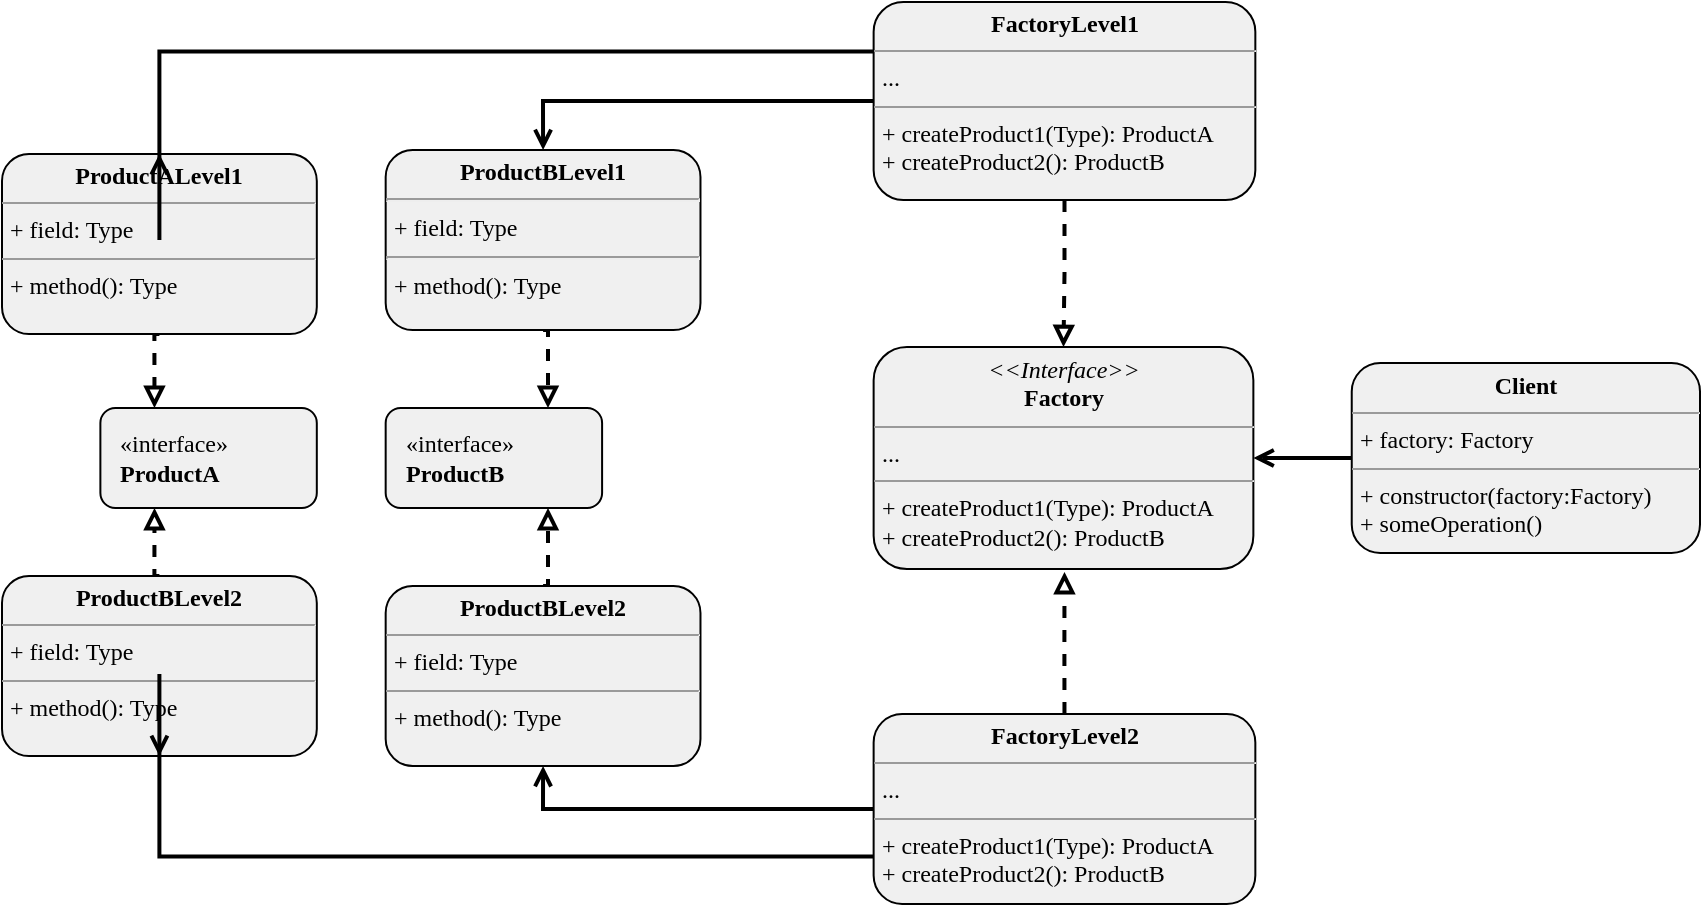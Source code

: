 <mxfile>
    <diagram id="24hIeM_oF72KPXP3orI6" name="abstract factory">
        <mxGraphModel dx="1429" dy="465" grid="0" gridSize="10" guides="1" tooltips="1" connect="1" arrows="1" fold="1" page="1" pageScale="1" pageWidth="850" pageHeight="1100" background="none" math="0" shadow="0">
            <root>
                <mxCell id="0"/>
                <mxCell id="1" parent="0"/>
                <mxCell id="TpOu0LovX2sEQzh63zsg-75" value="" style="group;fontFamily=Ubuntu;" parent="1" vertex="1" connectable="0">
                    <mxGeometry x="-1" width="849" height="451" as="geometry"/>
                </mxCell>
                <mxCell id="TpOu0LovX2sEQzh63zsg-39" value="«interface»&lt;br&gt;&lt;b&gt;ProductA&lt;/b&gt;" style="html=1;fontFamily=Ubuntu;align=left;fillColor=#F0F0F0;fontColor=#000000;spacing=10;rotation=0;rounded=1;shadow=0;sketch=0;glass=0;strokeWidth=1;strokeColor=#000000;" parent="TpOu0LovX2sEQzh63zsg-75" vertex="1">
                    <mxGeometry x="49.189" y="203" width="108.216" height="50" as="geometry"/>
                </mxCell>
                <mxCell id="TpOu0LovX2sEQzh63zsg-40" value="«interface»&lt;br&gt;&lt;b&gt;ProductB&lt;/b&gt;" style="html=1;fontFamily=Ubuntu;align=left;fillColor=#F0F0F0;fontColor=#000000;spacing=10;rotation=0;rounded=1;shadow=0;sketch=0;glass=0;strokeWidth=1;strokeColor=#000000;" parent="TpOu0LovX2sEQzh63zsg-75" vertex="1">
                    <mxGeometry x="191.837" y="203" width="108.216" height="50" as="geometry"/>
                </mxCell>
                <mxCell id="TpOu0LovX2sEQzh63zsg-41" value="&lt;p style=&quot;margin: 0px ; margin-top: 4px ; text-align: center&quot;&gt;&lt;i&gt;&amp;lt;&amp;lt;Interface&amp;gt;&amp;gt;&lt;/i&gt;&lt;br&gt;&lt;b&gt;Factory&lt;/b&gt;&lt;/p&gt;&lt;hr size=&quot;1&quot;&gt;&lt;p style=&quot;margin: 0px ; margin-left: 4px&quot;&gt;...&lt;/p&gt;&lt;hr size=&quot;1&quot;&gt;&lt;p style=&quot;margin: 0px ; margin-left: 4px&quot;&gt;+ createProduct1(Type): ProductA&lt;br&gt;+ createProduct2(): ProductB&lt;/p&gt;" style="verticalAlign=top;align=left;overflow=fill;fontSize=12;fontFamily=Ubuntu;html=1;rounded=1;shadow=0;glass=0;sketch=0;fontColor=#000000;strokeColor=#000000;strokeWidth=1;fillColor=#F0F0F0;spacing=5;spacingTop=5;" parent="TpOu0LovX2sEQzh63zsg-75" vertex="1">
                    <mxGeometry x="435.813" y="172.5" width="189.869" height="111" as="geometry"/>
                </mxCell>
                <mxCell id="TpOu0LovX2sEQzh63zsg-53" style="edgeStyle=orthogonalEdgeStyle;rounded=0;orthogonalLoop=1;jettySize=auto;html=1;exitX=0.5;exitY=1;exitDx=0;exitDy=0;entryX=0.25;entryY=0;entryDx=0;entryDy=0;fontFamily=Ubuntu;fontSize=12;fontColor=#000000;align=left;strokeWidth=2;strokeColor=#000000;endArrow=block;endFill=0;dashed=1;" parent="TpOu0LovX2sEQzh63zsg-75" source="TpOu0LovX2sEQzh63zsg-46" target="TpOu0LovX2sEQzh63zsg-39" edge="1">
                    <mxGeometry relative="1" as="geometry"/>
                </mxCell>
                <mxCell id="TpOu0LovX2sEQzh63zsg-46" value="&lt;p style=&quot;margin: 0px ; margin-top: 4px ; text-align: center&quot;&gt;&lt;b&gt;ProductALevel1&lt;/b&gt;&lt;/p&gt;&lt;hr size=&quot;1&quot;&gt;&lt;p style=&quot;margin: 0px ; margin-left: 4px&quot;&gt;+ field: Type&lt;/p&gt;&lt;hr size=&quot;1&quot;&gt;&lt;p style=&quot;margin: 0px ; margin-left: 4px&quot;&gt;+ method(): Type&lt;/p&gt;" style="verticalAlign=top;align=left;overflow=fill;fontSize=12;fontFamily=Ubuntu;html=1;rounded=1;shadow=0;glass=0;sketch=0;fontColor=#000000;strokeColor=#000000;strokeWidth=1;fillColor=#F0F0F0;spacing=10;spacingTop=10;" parent="TpOu0LovX2sEQzh63zsg-75" vertex="1">
                    <mxGeometry y="76" width="157.404" height="90" as="geometry"/>
                </mxCell>
                <mxCell id="TpOu0LovX2sEQzh63zsg-58" style="edgeStyle=orthogonalEdgeStyle;rounded=0;orthogonalLoop=1;jettySize=auto;html=1;exitX=0.5;exitY=1;exitDx=0;exitDy=0;entryX=0.75;entryY=0;entryDx=0;entryDy=0;fontFamily=Ubuntu;fontSize=12;fontColor=#000000;align=left;strokeWidth=2;strokeColor=#000000;endArrow=block;endFill=0;dashed=1;" parent="TpOu0LovX2sEQzh63zsg-75" source="TpOu0LovX2sEQzh63zsg-47" target="TpOu0LovX2sEQzh63zsg-40" edge="1">
                    <mxGeometry relative="1" as="geometry"/>
                </mxCell>
                <mxCell id="TpOu0LovX2sEQzh63zsg-47" value="&lt;p style=&quot;margin: 4px 0px 0px; text-align: center; font-size: 12px;&quot;&gt;&lt;b style=&quot;font-size: 12px;&quot;&gt;ProductBLevel1&lt;/b&gt;&lt;/p&gt;&lt;hr style=&quot;font-size: 12px;&quot;&gt;&lt;p style=&quot;margin: 0px 0px 0px 4px; font-size: 12px;&quot;&gt;+ field: Type&lt;/p&gt;&lt;hr style=&quot;font-size: 12px;&quot;&gt;&lt;p style=&quot;margin: 0px 0px 0px 4px; font-size: 12px;&quot;&gt;+ method(): Type&lt;/p&gt;" style="verticalAlign=top;align=left;overflow=fill;fontSize=12;fontFamily=Ubuntu;html=1;rounded=1;shadow=0;glass=0;sketch=0;fontColor=#000000;strokeColor=#000000;strokeWidth=1;fillColor=#F0F0F0;spacingTop=10;spacing=10;" parent="TpOu0LovX2sEQzh63zsg-75" vertex="1">
                    <mxGeometry x="191.837" y="74" width="157.404" height="90" as="geometry"/>
                </mxCell>
                <mxCell id="TpOu0LovX2sEQzh63zsg-60" style="edgeStyle=orthogonalEdgeStyle;rounded=0;orthogonalLoop=1;jettySize=auto;html=1;exitX=0.5;exitY=0;exitDx=0;exitDy=0;entryX=0.25;entryY=1;entryDx=0;entryDy=0;fontFamily=Ubuntu;fontSize=12;fontColor=#000000;endArrow=block;endFill=0;strokeColor=#000000;strokeWidth=2;align=left;dashed=1;" parent="TpOu0LovX2sEQzh63zsg-75" source="TpOu0LovX2sEQzh63zsg-49" target="TpOu0LovX2sEQzh63zsg-39" edge="1">
                    <mxGeometry relative="1" as="geometry"/>
                </mxCell>
                <mxCell id="TpOu0LovX2sEQzh63zsg-49" value="&lt;p style=&quot;margin: 0px ; margin-top: 4px ; text-align: center&quot;&gt;&lt;b&gt;ProductBLevel2&lt;/b&gt;&lt;/p&gt;&lt;hr size=&quot;1&quot;&gt;&lt;p style=&quot;margin: 0px ; margin-left: 4px&quot;&gt;+ field: Type&lt;/p&gt;&lt;hr size=&quot;1&quot;&gt;&lt;p style=&quot;margin: 0px ; margin-left: 4px&quot;&gt;+ method(): Type&lt;/p&gt;" style="verticalAlign=top;align=left;overflow=fill;fontSize=12;fontFamily=Ubuntu;html=1;rounded=1;shadow=0;glass=0;sketch=0;fontColor=#000000;strokeColor=#000000;strokeWidth=1;fillColor=#F0F0F0;spacing=10;spacingTop=10;" parent="TpOu0LovX2sEQzh63zsg-75" vertex="1">
                    <mxGeometry y="287" width="157.404" height="90" as="geometry"/>
                </mxCell>
                <mxCell id="TpOu0LovX2sEQzh63zsg-59" style="edgeStyle=orthogonalEdgeStyle;rounded=0;orthogonalLoop=1;jettySize=auto;html=1;exitX=0.5;exitY=0;exitDx=0;exitDy=0;entryX=0.75;entryY=1;entryDx=0;entryDy=0;fontFamily=Ubuntu;fontSize=12;fontColor=#000000;endArrow=block;endFill=0;strokeColor=#000000;strokeWidth=2;align=left;dashed=1;" parent="TpOu0LovX2sEQzh63zsg-75" source="TpOu0LovX2sEQzh63zsg-50" target="TpOu0LovX2sEQzh63zsg-40" edge="1">
                    <mxGeometry relative="1" as="geometry"/>
                </mxCell>
                <mxCell id="TpOu0LovX2sEQzh63zsg-50" value="&lt;p style=&quot;margin: 0px ; margin-top: 4px ; text-align: center&quot;&gt;&lt;b&gt;ProductBLevel2&lt;/b&gt;&lt;/p&gt;&lt;hr size=&quot;1&quot;&gt;&lt;p style=&quot;margin: 0px ; margin-left: 4px&quot;&gt;+ field: Type&lt;/p&gt;&lt;hr size=&quot;1&quot;&gt;&lt;p style=&quot;margin: 0px ; margin-left: 4px&quot;&gt;+ method(): Type&lt;/p&gt;" style="verticalAlign=top;align=left;overflow=fill;fontSize=12;fontFamily=Ubuntu;html=1;rounded=1;shadow=0;glass=0;sketch=0;fontColor=#000000;strokeColor=#000000;strokeWidth=1;fillColor=#F0F0F0;spacing=10;spacingTop=10;" parent="TpOu0LovX2sEQzh63zsg-75" vertex="1">
                    <mxGeometry x="191.837" y="292" width="157.404" height="90" as="geometry"/>
                </mxCell>
                <mxCell id="TpOu0LovX2sEQzh63zsg-66" style="edgeStyle=orthogonalEdgeStyle;rounded=0;orthogonalLoop=1;jettySize=auto;html=1;fontFamily=Ubuntu;fontSize=12;fontColor=#000000;endArrow=block;endFill=0;strokeColor=#000000;strokeWidth=2;align=left;entryX=0.5;entryY=0;entryDx=0;entryDy=0;dashed=1;" parent="TpOu0LovX2sEQzh63zsg-75" source="TpOu0LovX2sEQzh63zsg-62" target="TpOu0LovX2sEQzh63zsg-41" edge="1">
                    <mxGeometry relative="1" as="geometry">
                        <mxPoint x="527.305" y="139" as="targetPoint"/>
                    </mxGeometry>
                </mxCell>
                <mxCell id="TpOu0LovX2sEQzh63zsg-73" style="edgeStyle=orthogonalEdgeStyle;rounded=0;orthogonalLoop=1;jettySize=auto;html=1;exitX=0;exitY=0.5;exitDx=0;exitDy=0;entryX=0.5;entryY=0;entryDx=0;entryDy=0;fontFamily=Ubuntu;fontSize=12;fontColor=#000000;endArrow=open;endFill=0;strokeColor=#000000;strokeWidth=2;align=left;" parent="TpOu0LovX2sEQzh63zsg-75" source="TpOu0LovX2sEQzh63zsg-62" target="TpOu0LovX2sEQzh63zsg-47" edge="1">
                    <mxGeometry relative="1" as="geometry"/>
                </mxCell>
                <mxCell id="TpOu0LovX2sEQzh63zsg-74" style="edgeStyle=orthogonalEdgeStyle;rounded=0;orthogonalLoop=1;jettySize=auto;html=1;exitX=0;exitY=0.25;exitDx=0;exitDy=0;entryX=0.5;entryY=0;entryDx=0;entryDy=0;fontFamily=Ubuntu;fontSize=12;fontColor=#000000;endArrow=open;endFill=0;strokeColor=#000000;strokeWidth=2;align=left;" parent="TpOu0LovX2sEQzh63zsg-75" source="TpOu0LovX2sEQzh63zsg-62" target="TpOu0LovX2sEQzh63zsg-46" edge="1">
                    <mxGeometry relative="1" as="geometry"/>
                </mxCell>
                <mxCell id="TpOu0LovX2sEQzh63zsg-62" value="&lt;p style=&quot;margin: 0px ; margin-top: 4px ; text-align: center&quot;&gt;&lt;b&gt;FactoryLevel1&lt;/b&gt;&lt;/p&gt;&lt;hr size=&quot;1&quot;&gt;&lt;p style=&quot;margin: 0px ; margin-left: 4px&quot;&gt;...&lt;/p&gt;&lt;hr size=&quot;1&quot;&gt;&lt;p style=&quot;margin: 0px ; margin-left: 4px&quot;&gt;&lt;span style=&quot;&quot;&gt;+ createProduct1(Type): ProductA&lt;/span&gt;&lt;br style=&quot;&quot;&gt;&lt;span style=&quot;&quot;&gt;+ createProduct2(): ProductB&lt;/span&gt;&lt;br&gt;&lt;/p&gt;" style="verticalAlign=top;align=left;overflow=fill;fontSize=12;fontFamily=Ubuntu;html=1;rounded=1;shadow=0;glass=0;sketch=0;fontColor=#000000;strokeColor=#000000;strokeWidth=1;fillColor=#F0F0F0;" parent="TpOu0LovX2sEQzh63zsg-75" vertex="1">
                    <mxGeometry x="435.813" width="190.853" height="99" as="geometry"/>
                </mxCell>
                <mxCell id="TpOu0LovX2sEQzh63zsg-65" style="edgeStyle=orthogonalEdgeStyle;rounded=0;orthogonalLoop=1;jettySize=auto;html=1;exitX=0.5;exitY=0;exitDx=0;exitDy=0;fontFamily=Ubuntu;fontSize=12;fontColor=#000000;endArrow=block;endFill=0;strokeColor=#000000;strokeWidth=2;align=left;dashed=1;" parent="TpOu0LovX2sEQzh63zsg-75" source="TpOu0LovX2sEQzh63zsg-63" edge="1">
                    <mxGeometry relative="1" as="geometry">
                        <mxPoint x="531.24" y="285" as="targetPoint"/>
                    </mxGeometry>
                </mxCell>
                <mxCell id="TpOu0LovX2sEQzh63zsg-70" style="edgeStyle=orthogonalEdgeStyle;rounded=0;orthogonalLoop=1;jettySize=auto;html=1;exitX=0;exitY=0.5;exitDx=0;exitDy=0;entryX=0.5;entryY=1;entryDx=0;entryDy=0;fontFamily=Ubuntu;fontSize=12;fontColor=#000000;endArrow=open;endFill=0;strokeColor=#000000;strokeWidth=2;align=left;" parent="TpOu0LovX2sEQzh63zsg-75" source="TpOu0LovX2sEQzh63zsg-63" target="TpOu0LovX2sEQzh63zsg-50" edge="1">
                    <mxGeometry relative="1" as="geometry"/>
                </mxCell>
                <mxCell id="TpOu0LovX2sEQzh63zsg-72" style="edgeStyle=orthogonalEdgeStyle;rounded=0;orthogonalLoop=1;jettySize=auto;html=1;exitX=0;exitY=0.75;exitDx=0;exitDy=0;entryX=0.5;entryY=1;entryDx=0;entryDy=0;fontFamily=Ubuntu;fontSize=12;fontColor=#000000;endArrow=open;endFill=0;strokeColor=#000000;strokeWidth=2;align=left;" parent="TpOu0LovX2sEQzh63zsg-75" source="TpOu0LovX2sEQzh63zsg-63" target="TpOu0LovX2sEQzh63zsg-49" edge="1">
                    <mxGeometry relative="1" as="geometry"/>
                </mxCell>
                <mxCell id="TpOu0LovX2sEQzh63zsg-63" value="&lt;p style=&quot;margin: 0px ; margin-top: 4px ; text-align: center&quot;&gt;&lt;b&gt;FactoryLevel2&lt;/b&gt;&lt;/p&gt;&lt;hr size=&quot;1&quot;&gt;&lt;p style=&quot;margin: 0px ; margin-left: 4px&quot;&gt;...&lt;/p&gt;&lt;hr size=&quot;1&quot;&gt;&lt;p style=&quot;margin: 0px ; margin-left: 4px&quot;&gt;&lt;span style=&quot;&quot;&gt;+ createProduct1(Type): ProductA&lt;/span&gt;&lt;br style=&quot;&quot;&gt;&lt;span style=&quot;&quot;&gt;+ createProduct2(): ProductB&lt;/span&gt;&lt;br&gt;&lt;/p&gt;" style="verticalAlign=top;align=left;overflow=fill;fontSize=12;fontFamily=Ubuntu;html=1;rounded=1;shadow=0;glass=0;sketch=0;fontColor=#000000;strokeColor=#000000;strokeWidth=1;fillColor=#F0F0F0;" parent="TpOu0LovX2sEQzh63zsg-75" vertex="1">
                    <mxGeometry x="435.813" y="356" width="190.853" height="95" as="geometry"/>
                </mxCell>
                <mxCell id="TpOu0LovX2sEQzh63zsg-69" style="edgeStyle=orthogonalEdgeStyle;rounded=0;orthogonalLoop=1;jettySize=auto;html=1;entryX=1;entryY=0.5;entryDx=0;entryDy=0;fontFamily=Ubuntu;fontSize=12;fontColor=#000000;endArrow=open;endFill=0;strokeColor=#000000;strokeWidth=2;align=left;" parent="TpOu0LovX2sEQzh63zsg-75" source="TpOu0LovX2sEQzh63zsg-67" target="TpOu0LovX2sEQzh63zsg-41" edge="1">
                    <mxGeometry relative="1" as="geometry"/>
                </mxCell>
                <mxCell id="TpOu0LovX2sEQzh63zsg-67" value="&lt;p style=&quot;margin: 0px ; margin-top: 4px ; text-align: center&quot;&gt;&lt;b&gt;Client&lt;/b&gt;&lt;/p&gt;&lt;hr size=&quot;1&quot;&gt;&lt;p style=&quot;margin: 0px ; margin-left: 4px&quot;&gt;+ factory: Factory&lt;/p&gt;&lt;hr size=&quot;1&quot;&gt;&lt;p style=&quot;margin: 0px ; margin-left: 4px&quot;&gt;&lt;span style=&quot;&quot;&gt;+ constructor(factory:Factory)&lt;/span&gt;&lt;br&gt;&lt;/p&gt;&lt;p style=&quot;margin: 0px ; margin-left: 4px&quot;&gt;&lt;span style=&quot;&quot;&gt;+ someOperation()&lt;/span&gt;&lt;/p&gt;" style="verticalAlign=top;align=left;overflow=fill;fontSize=12;fontFamily=Ubuntu;html=1;rounded=1;shadow=0;glass=0;sketch=0;fontColor=#000000;strokeColor=#000000;strokeWidth=1;fillColor=#F0F0F0;" parent="TpOu0LovX2sEQzh63zsg-75" vertex="1">
                    <mxGeometry x="674.871" y="180.5" width="174.129" height="95" as="geometry"/>
                </mxCell>
            </root>
        </mxGraphModel>
    </diagram>
    <diagram id="XoLUFToCD8K68ObMGiMP" name="factory method">
        <mxGraphModel dx="579" dy="465" grid="0" gridSize="10" guides="1" tooltips="1" connect="1" arrows="1" fold="1" page="0" pageScale="1" pageWidth="850" pageHeight="1100" math="0" shadow="0">
            <root>
                <mxCell id="DUS8zbMLbZhFr8fKmbkd-0"/>
                <mxCell id="DUS8zbMLbZhFr8fKmbkd-1" parent="DUS8zbMLbZhFr8fKmbkd-0"/>
                <mxCell id="DUS8zbMLbZhFr8fKmbkd-29" value="" style="edgeStyle=orthogonalEdgeStyle;rounded=0;orthogonalLoop=1;jettySize=auto;html=1;dashed=1;fontFamily=Ubuntu;fontSize=12;fontColor=#000000;endArrow=block;endFill=0;strokeColor=#000000;strokeWidth=2;" parent="DUS8zbMLbZhFr8fKmbkd-1" source="DUS8zbMLbZhFr8fKmbkd-2" target="DUS8zbMLbZhFr8fKmbkd-3" edge="1">
                    <mxGeometry relative="1" as="geometry"/>
                </mxCell>
                <mxCell id="DUS8zbMLbZhFr8fKmbkd-2" value="«interface»&lt;br&gt;&lt;b&gt;Product&lt;/b&gt;" style="html=1;fillColor=#F0F0F0;fontFamily=Ubuntu;fontColor=#000000;rounded=1;strokeColor=#000000;strokeWidth=2;" parent="DUS8zbMLbZhFr8fKmbkd-1" vertex="1">
                    <mxGeometry x="515" y="538.5" width="110" height="50" as="geometry"/>
                </mxCell>
                <mxCell id="DUS8zbMLbZhFr8fKmbkd-27" style="edgeStyle=orthogonalEdgeStyle;rounded=0;orthogonalLoop=1;jettySize=auto;html=1;dashed=1;fontFamily=Ubuntu;fontSize=12;fontColor=#000000;endArrow=block;endFill=0;strokeColor=#000000;strokeWidth=2;" parent="DUS8zbMLbZhFr8fKmbkd-1" source="DUS8zbMLbZhFr8fKmbkd-3" target="DUS8zbMLbZhFr8fKmbkd-2" edge="1">
                    <mxGeometry relative="1" as="geometry"/>
                </mxCell>
                <mxCell id="DUS8zbMLbZhFr8fKmbkd-3" value="&lt;p style=&quot;margin: 0px ; margin-top: 4px ; text-align: center&quot;&gt;&lt;b&gt;Product1&lt;/b&gt;&lt;/p&gt;&lt;hr size=&quot;1&quot;&gt;&lt;p style=&quot;margin: 0px ; margin-left: 4px&quot;&gt;...&lt;/p&gt;&lt;hr size=&quot;1&quot;&gt;&lt;p style=&quot;margin: 0px ; margin-left: 4px&quot;&gt;+ doStuff(): Type&lt;/p&gt;" style="verticalAlign=top;align=left;overflow=fill;fontSize=12;fontFamily=Ubuntu;html=1;rounded=1;fontColor=#000000;fillColor=#F0F0F0;strokeColor=#000000;strokeWidth=2;" parent="DUS8zbMLbZhFr8fKmbkd-1" vertex="1">
                    <mxGeometry x="490" y="394" width="160" height="90" as="geometry"/>
                </mxCell>
                <mxCell id="DUS8zbMLbZhFr8fKmbkd-28" style="edgeStyle=orthogonalEdgeStyle;rounded=0;orthogonalLoop=1;jettySize=auto;html=1;exitX=0.5;exitY=0;exitDx=0;exitDy=0;dashed=1;fontFamily=Ubuntu;fontSize=12;fontColor=#000000;endArrow=block;endFill=0;strokeColor=#000000;strokeWidth=2;" parent="DUS8zbMLbZhFr8fKmbkd-1" source="DUS8zbMLbZhFr8fKmbkd-4" edge="1">
                    <mxGeometry relative="1" as="geometry">
                        <mxPoint x="574" y="591" as="targetPoint"/>
                    </mxGeometry>
                </mxCell>
                <mxCell id="DUS8zbMLbZhFr8fKmbkd-4" value="&lt;p style=&quot;margin: 0px ; margin-top: 4px ; text-align: center&quot;&gt;&lt;b&gt;Product2&lt;/b&gt;&lt;/p&gt;&lt;hr size=&quot;1&quot;&gt;&lt;p style=&quot;margin: 0px ; margin-left: 4px&quot;&gt;...&lt;/p&gt;&lt;hr size=&quot;1&quot;&gt;&lt;p style=&quot;margin: 0px ; margin-left: 4px&quot;&gt;+ doStuff(): Type&lt;/p&gt;" style="verticalAlign=top;align=left;overflow=fill;fontSize=12;fontFamily=Ubuntu;html=1;rounded=1;fontColor=#000000;fillColor=#F0F0F0;strokeColor=#000000;strokeWidth=2;" parent="DUS8zbMLbZhFr8fKmbkd-1" vertex="1">
                    <mxGeometry x="494" y="650" width="160" height="90" as="geometry"/>
                </mxCell>
                <mxCell id="DUS8zbMLbZhFr8fKmbkd-6" style="edgeStyle=orthogonalEdgeStyle;rounded=0;orthogonalLoop=1;jettySize=auto;html=1;exitX=0.5;exitY=1;exitDx=0;exitDy=0;dashed=1;fontFamily=Ubuntu;fontColor=#000000;strokeColor=#000000;strokeWidth=2;" parent="DUS8zbMLbZhFr8fKmbkd-1" edge="1">
                    <mxGeometry relative="1" as="geometry">
                        <mxPoint x="412" y="572" as="sourcePoint"/>
                        <mxPoint x="412" y="572" as="targetPoint"/>
                    </mxGeometry>
                </mxCell>
                <mxCell id="DUS8zbMLbZhFr8fKmbkd-23" style="edgeStyle=orthogonalEdgeStyle;rounded=0;orthogonalLoop=1;jettySize=auto;html=1;exitX=0;exitY=0.75;exitDx=0;exitDy=0;entryX=0.006;entryY=0.654;entryDx=0;entryDy=0;entryPerimeter=0;dashed=1;fontFamily=Ubuntu;fontSize=12;fontColor=#000000;strokeColor=#000000;strokeWidth=2;endArrow=none;endFill=0;" parent="DUS8zbMLbZhFr8fKmbkd-1" source="DUS8zbMLbZhFr8fKmbkd-7" target="DUS8zbMLbZhFr8fKmbkd-20" edge="1">
                    <mxGeometry relative="1" as="geometry"/>
                </mxCell>
                <mxCell id="DUS8zbMLbZhFr8fKmbkd-24" style="edgeStyle=orthogonalEdgeStyle;rounded=0;orthogonalLoop=1;jettySize=auto;html=1;exitX=0.5;exitY=0;exitDx=0;exitDy=0;entryX=0.5;entryY=1;entryDx=0;entryDy=0;fontFamily=Ubuntu;fontSize=12;fontColor=#000000;endArrow=block;endFill=0;strokeColor=#000000;strokeWidth=2;" parent="DUS8zbMLbZhFr8fKmbkd-1" source="DUS8zbMLbZhFr8fKmbkd-7" target="DUS8zbMLbZhFr8fKmbkd-9" edge="1">
                    <mxGeometry relative="1" as="geometry"/>
                </mxCell>
                <mxCell id="DUS8zbMLbZhFr8fKmbkd-7" value="&lt;p style=&quot;margin: 0px ; margin-top: 4px ; text-align: center&quot;&gt;&lt;b&gt;Factory1&lt;/b&gt;&lt;/p&gt;&lt;hr size=&quot;1&quot;&gt;&lt;p style=&quot;margin: 0px ; margin-left: 4px&quot;&gt;...&lt;/p&gt;&lt;hr size=&quot;1&quot;&gt;&lt;p style=&quot;margin: 0px ; margin-left: 4px&quot;&gt;+ createProduct(): Product&lt;/p&gt;" style="verticalAlign=top;align=left;overflow=fill;fontSize=12;fontFamily=Ubuntu;html=1;rounded=1;fontColor=#000000;fillColor=#F0F0F0;strokeColor=#000000;strokeWidth=2;" parent="DUS8zbMLbZhFr8fKmbkd-1" vertex="1">
                    <mxGeometry x="58" y="673" width="160" height="90" as="geometry"/>
                </mxCell>
                <mxCell id="DUS8zbMLbZhFr8fKmbkd-22" style="edgeStyle=orthogonalEdgeStyle;rounded=0;orthogonalLoop=1;jettySize=auto;html=1;exitX=1;exitY=0.75;exitDx=0;exitDy=0;entryX=0;entryY=0;entryDx=174;entryDy=36;entryPerimeter=0;dashed=1;fontFamily=Ubuntu;fontSize=12;fontColor=#000000;strokeColor=#000000;strokeWidth=2;endArrow=none;endFill=0;" parent="DUS8zbMLbZhFr8fKmbkd-1" source="DUS8zbMLbZhFr8fKmbkd-8" target="DUS8zbMLbZhFr8fKmbkd-21" edge="1">
                    <mxGeometry relative="1" as="geometry"/>
                </mxCell>
                <mxCell id="DUS8zbMLbZhFr8fKmbkd-25" style="edgeStyle=orthogonalEdgeStyle;rounded=0;orthogonalLoop=1;jettySize=auto;html=1;exitX=0.5;exitY=0;exitDx=0;exitDy=0;entryX=0.5;entryY=1;entryDx=0;entryDy=0;fontFamily=Ubuntu;fontSize=12;fontColor=#000000;endArrow=block;endFill=0;strokeColor=#000000;strokeWidth=2;" parent="DUS8zbMLbZhFr8fKmbkd-1" source="DUS8zbMLbZhFr8fKmbkd-8" target="DUS8zbMLbZhFr8fKmbkd-9" edge="1">
                    <mxGeometry relative="1" as="geometry"/>
                </mxCell>
                <mxCell id="DUS8zbMLbZhFr8fKmbkd-8" value="&lt;p style=&quot;margin: 0px ; margin-top: 4px ; text-align: center&quot;&gt;&lt;b&gt;Factory2&lt;/b&gt;&lt;/p&gt;&lt;hr size=&quot;1&quot;&gt;&lt;p style=&quot;margin: 0px ; margin-left: 4px&quot;&gt;...&lt;/p&gt;&lt;hr size=&quot;1&quot;&gt;&lt;p style=&quot;margin: 0px ; margin-left: 4px&quot;&gt;+ createProduct(): Product&lt;/p&gt;" style="verticalAlign=top;align=left;overflow=fill;fontSize=12;fontFamily=Ubuntu;html=1;rounded=1;fontColor=#000000;fillColor=#F0F0F0;strokeColor=#000000;strokeWidth=2;" parent="DUS8zbMLbZhFr8fKmbkd-1" vertex="1">
                    <mxGeometry x="266" y="673" width="160" height="90" as="geometry"/>
                </mxCell>
                <mxCell id="DUS8zbMLbZhFr8fKmbkd-26" style="edgeStyle=orthogonalEdgeStyle;rounded=0;orthogonalLoop=1;jettySize=auto;html=1;entryX=0;entryY=0.5;entryDx=0;entryDy=0;fontFamily=Ubuntu;fontSize=12;fontColor=#000000;endArrow=open;endFill=0;strokeColor=#000000;strokeWidth=2;dashed=1;" parent="DUS8zbMLbZhFr8fKmbkd-1" source="DUS8zbMLbZhFr8fKmbkd-9" target="DUS8zbMLbZhFr8fKmbkd-2" edge="1">
                    <mxGeometry relative="1" as="geometry"/>
                </mxCell>
                <mxCell id="DUS8zbMLbZhFr8fKmbkd-9" value="&lt;p style=&quot;margin: 0px ; margin-top: 4px ; text-align: center&quot;&gt;&lt;b&gt;Factory1&lt;/b&gt;&lt;/p&gt;&lt;hr size=&quot;1&quot;&gt;&lt;p style=&quot;margin: 0px ; margin-left: 4px&quot;&gt;...&lt;/p&gt;&lt;hr size=&quot;1&quot;&gt;&lt;p style=&quot;margin: 0px ; margin-left: 4px&quot;&gt;+ createProduct(): Product&lt;/p&gt;&lt;p style=&quot;margin: 0px ; margin-left: 4px&quot;&gt;+ someOperation:Type&lt;/p&gt;" style="verticalAlign=top;align=left;overflow=fill;fontSize=12;fontFamily=Ubuntu;html=1;rounded=1;fontColor=#000000;fillColor=#F0F0F0;strokeColor=#000000;strokeWidth=2;" parent="DUS8zbMLbZhFr8fKmbkd-1" vertex="1">
                    <mxGeometry x="162" y="515" width="160" height="97" as="geometry"/>
                </mxCell>
                <mxCell id="DUS8zbMLbZhFr8fKmbkd-20" value="&lt;font style=&quot;font-size: 12px&quot;&gt;&lt;b&gt;return new&lt;/b&gt; Product1()&lt;/font&gt;" style="shape=note;strokeWidth=2;fontSize=12;size=20;whiteSpace=wrap;html=1;rounded=1;fontFamily=Ubuntu;strokeColor=#000000;fillColor=#F0F0F0;fontColor=#000000;" parent="DUS8zbMLbZhFr8fKmbkd-1" vertex="1">
                    <mxGeometry x="62" y="800" width="174" height="52" as="geometry"/>
                </mxCell>
                <mxCell id="DUS8zbMLbZhFr8fKmbkd-21" value="&lt;font style=&quot;font-size: 12px&quot;&gt;&lt;b&gt;return new&lt;/b&gt; Product1()&lt;/font&gt;" style="shape=note;strokeWidth=2;fontSize=12;size=20;whiteSpace=wrap;html=1;rounded=1;fontFamily=Ubuntu;strokeColor=#000000;fillColor=#F0F0F0;fontColor=#000000;" parent="DUS8zbMLbZhFr8fKmbkd-1" vertex="1">
                    <mxGeometry x="275" y="800" width="174" height="52" as="geometry"/>
                </mxCell>
            </root>
        </mxGraphModel>
    </diagram>
</mxfile>